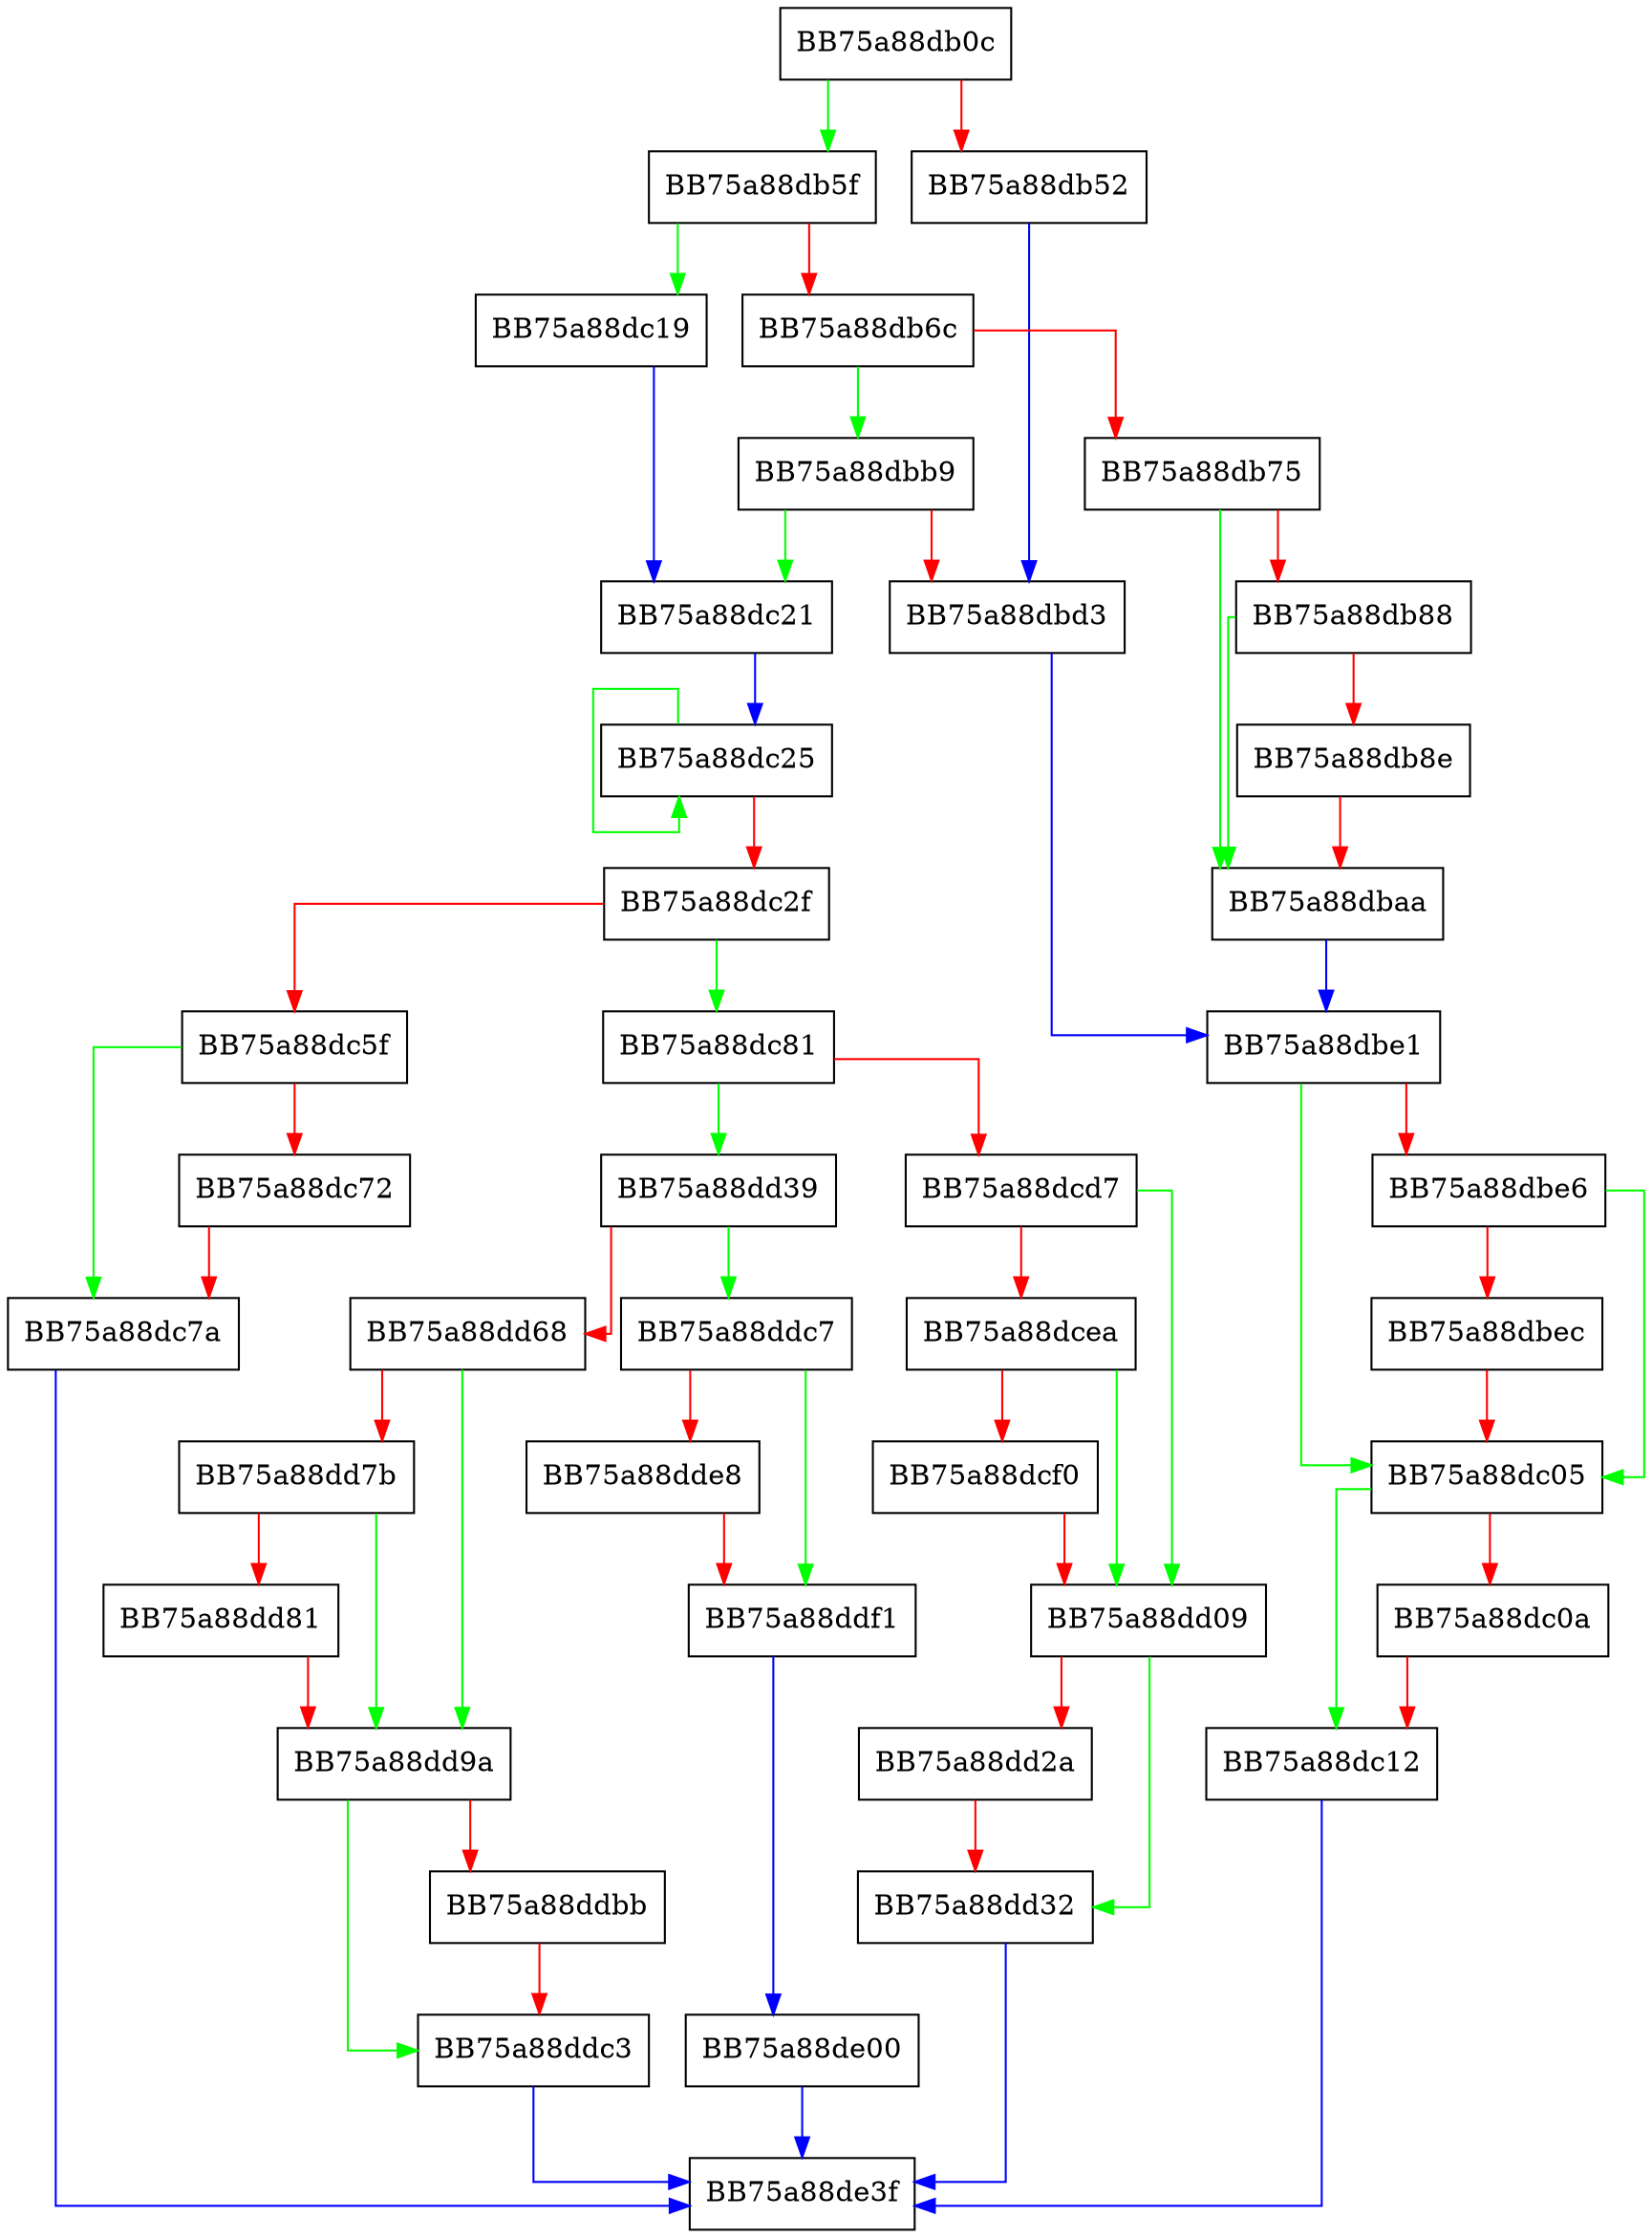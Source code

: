 digraph AddTelemetryPathToOfflineReg {
  node [shape="box"];
  graph [splines=ortho];
  BB75a88db0c -> BB75a88db5f [color="green"];
  BB75a88db0c -> BB75a88db52 [color="red"];
  BB75a88db52 -> BB75a88dbd3 [color="blue"];
  BB75a88db5f -> BB75a88dc19 [color="green"];
  BB75a88db5f -> BB75a88db6c [color="red"];
  BB75a88db6c -> BB75a88dbb9 [color="green"];
  BB75a88db6c -> BB75a88db75 [color="red"];
  BB75a88db75 -> BB75a88dbaa [color="green"];
  BB75a88db75 -> BB75a88db88 [color="red"];
  BB75a88db88 -> BB75a88dbaa [color="green"];
  BB75a88db88 -> BB75a88db8e [color="red"];
  BB75a88db8e -> BB75a88dbaa [color="red"];
  BB75a88dbaa -> BB75a88dbe1 [color="blue"];
  BB75a88dbb9 -> BB75a88dc21 [color="green"];
  BB75a88dbb9 -> BB75a88dbd3 [color="red"];
  BB75a88dbd3 -> BB75a88dbe1 [color="blue"];
  BB75a88dbe1 -> BB75a88dc05 [color="green"];
  BB75a88dbe1 -> BB75a88dbe6 [color="red"];
  BB75a88dbe6 -> BB75a88dc05 [color="green"];
  BB75a88dbe6 -> BB75a88dbec [color="red"];
  BB75a88dbec -> BB75a88dc05 [color="red"];
  BB75a88dc05 -> BB75a88dc12 [color="green"];
  BB75a88dc05 -> BB75a88dc0a [color="red"];
  BB75a88dc0a -> BB75a88dc12 [color="red"];
  BB75a88dc12 -> BB75a88de3f [color="blue"];
  BB75a88dc19 -> BB75a88dc21 [color="blue"];
  BB75a88dc21 -> BB75a88dc25 [color="blue"];
  BB75a88dc25 -> BB75a88dc25 [color="green"];
  BB75a88dc25 -> BB75a88dc2f [color="red"];
  BB75a88dc2f -> BB75a88dc81 [color="green"];
  BB75a88dc2f -> BB75a88dc5f [color="red"];
  BB75a88dc5f -> BB75a88dc7a [color="green"];
  BB75a88dc5f -> BB75a88dc72 [color="red"];
  BB75a88dc72 -> BB75a88dc7a [color="red"];
  BB75a88dc7a -> BB75a88de3f [color="blue"];
  BB75a88dc81 -> BB75a88dd39 [color="green"];
  BB75a88dc81 -> BB75a88dcd7 [color="red"];
  BB75a88dcd7 -> BB75a88dd09 [color="green"];
  BB75a88dcd7 -> BB75a88dcea [color="red"];
  BB75a88dcea -> BB75a88dd09 [color="green"];
  BB75a88dcea -> BB75a88dcf0 [color="red"];
  BB75a88dcf0 -> BB75a88dd09 [color="red"];
  BB75a88dd09 -> BB75a88dd32 [color="green"];
  BB75a88dd09 -> BB75a88dd2a [color="red"];
  BB75a88dd2a -> BB75a88dd32 [color="red"];
  BB75a88dd32 -> BB75a88de3f [color="blue"];
  BB75a88dd39 -> BB75a88ddc7 [color="green"];
  BB75a88dd39 -> BB75a88dd68 [color="red"];
  BB75a88dd68 -> BB75a88dd9a [color="green"];
  BB75a88dd68 -> BB75a88dd7b [color="red"];
  BB75a88dd7b -> BB75a88dd9a [color="green"];
  BB75a88dd7b -> BB75a88dd81 [color="red"];
  BB75a88dd81 -> BB75a88dd9a [color="red"];
  BB75a88dd9a -> BB75a88ddc3 [color="green"];
  BB75a88dd9a -> BB75a88ddbb [color="red"];
  BB75a88ddbb -> BB75a88ddc3 [color="red"];
  BB75a88ddc3 -> BB75a88de3f [color="blue"];
  BB75a88ddc7 -> BB75a88ddf1 [color="green"];
  BB75a88ddc7 -> BB75a88dde8 [color="red"];
  BB75a88dde8 -> BB75a88ddf1 [color="red"];
  BB75a88ddf1 -> BB75a88de00 [color="blue"];
  BB75a88de00 -> BB75a88de3f [color="blue"];
}